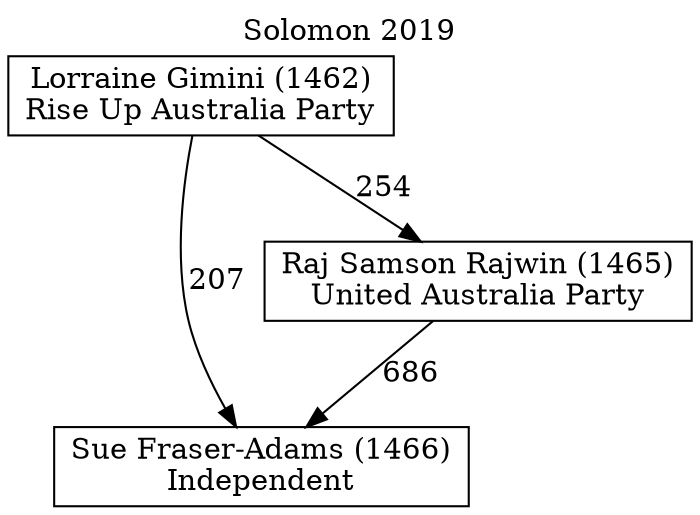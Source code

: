 // House preference flow
digraph "Sue Fraser-Adams (1466)_Solomon_2019" {
	graph [label="Solomon 2019" labelloc=t mclimit=10]
	node [shape=box]
	"Sue Fraser-Adams (1466)" [label="Sue Fraser-Adams (1466)
Independent"]
	"Raj Samson Rajwin (1465)" [label="Raj Samson Rajwin (1465)
United Australia Party"]
	"Lorraine Gimini (1462)" [label="Lorraine Gimini (1462)
Rise Up Australia Party"]
	"Raj Samson Rajwin (1465)" -> "Sue Fraser-Adams (1466)" [label=686]
	"Lorraine Gimini (1462)" -> "Raj Samson Rajwin (1465)" [label=254]
	"Lorraine Gimini (1462)" -> "Sue Fraser-Adams (1466)" [label=207]
}

